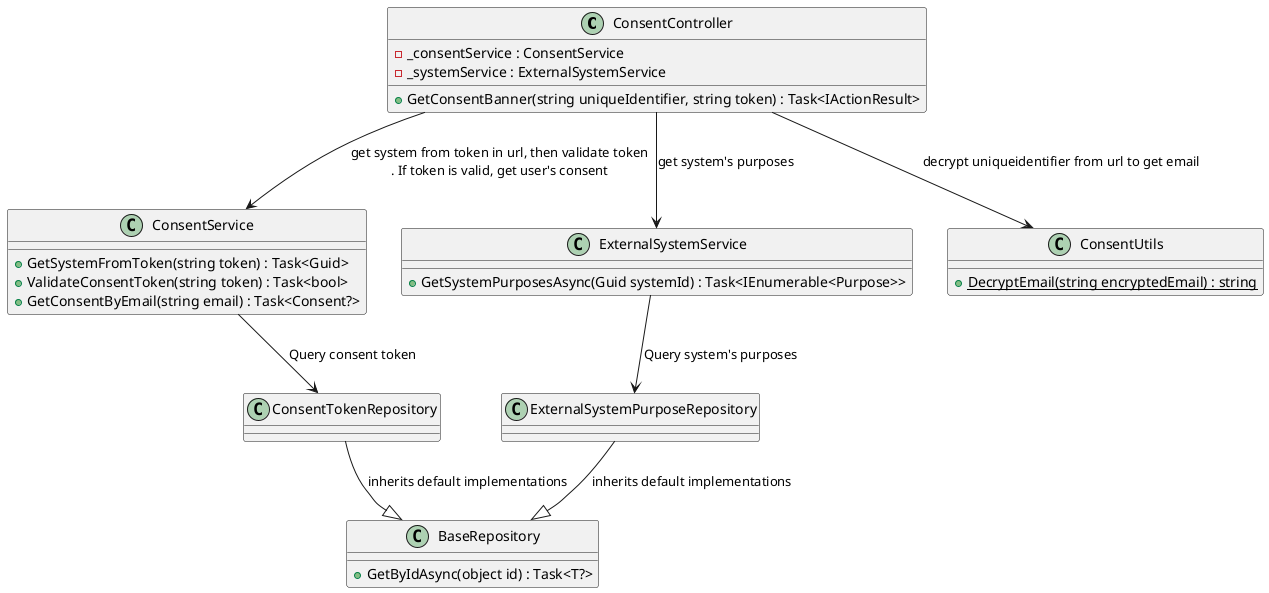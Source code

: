 @startuml

class ConsentController {
    -_consentService : ConsentService
    -_systemService : ExternalSystemService

    +GetConsentBanner(string uniqueIdentifier, string token) : Task<IActionResult>
}

class ConsentService {
    +GetSystemFromToken(string token) : Task<Guid>
    +ValidateConsentToken(string token) : Task<bool>
    +GetConsentByEmail(string email) : Task<Consent?>
}

class ExternalSystemService {
    +GetSystemPurposesAsync(Guid systemId) : Task<IEnumerable<Purpose>>
}

class ConsentTokenRepository {
}

class ExternalSystemPurposeRepository {
}

class BaseRepository {
    +GetByIdAsync(object id) : Task<T?>
}

class ConsentUtils {
    + {static} DecryptEmail(string encryptedEmail) : string
}

ConsentController --> ConsentUtils : "decrypt uniqueidentifier from url to get email"
ConsentController --> ConsentService : "get system from token in url, then validate token\n. If token is valid, get user's consent"
ConsentController --> ExternalSystemService : "get system's purposes"

ConsentTokenRepository --|> BaseRepository : "inherits default implementations"
ExternalSystemPurposeRepository --|> BaseRepository : "inherits default implementations"
ConsentService --> ConsentTokenRepository : "Query consent token"
ExternalSystemService --> ExternalSystemPurposeRepository : "Query system's purposes"

@enduml